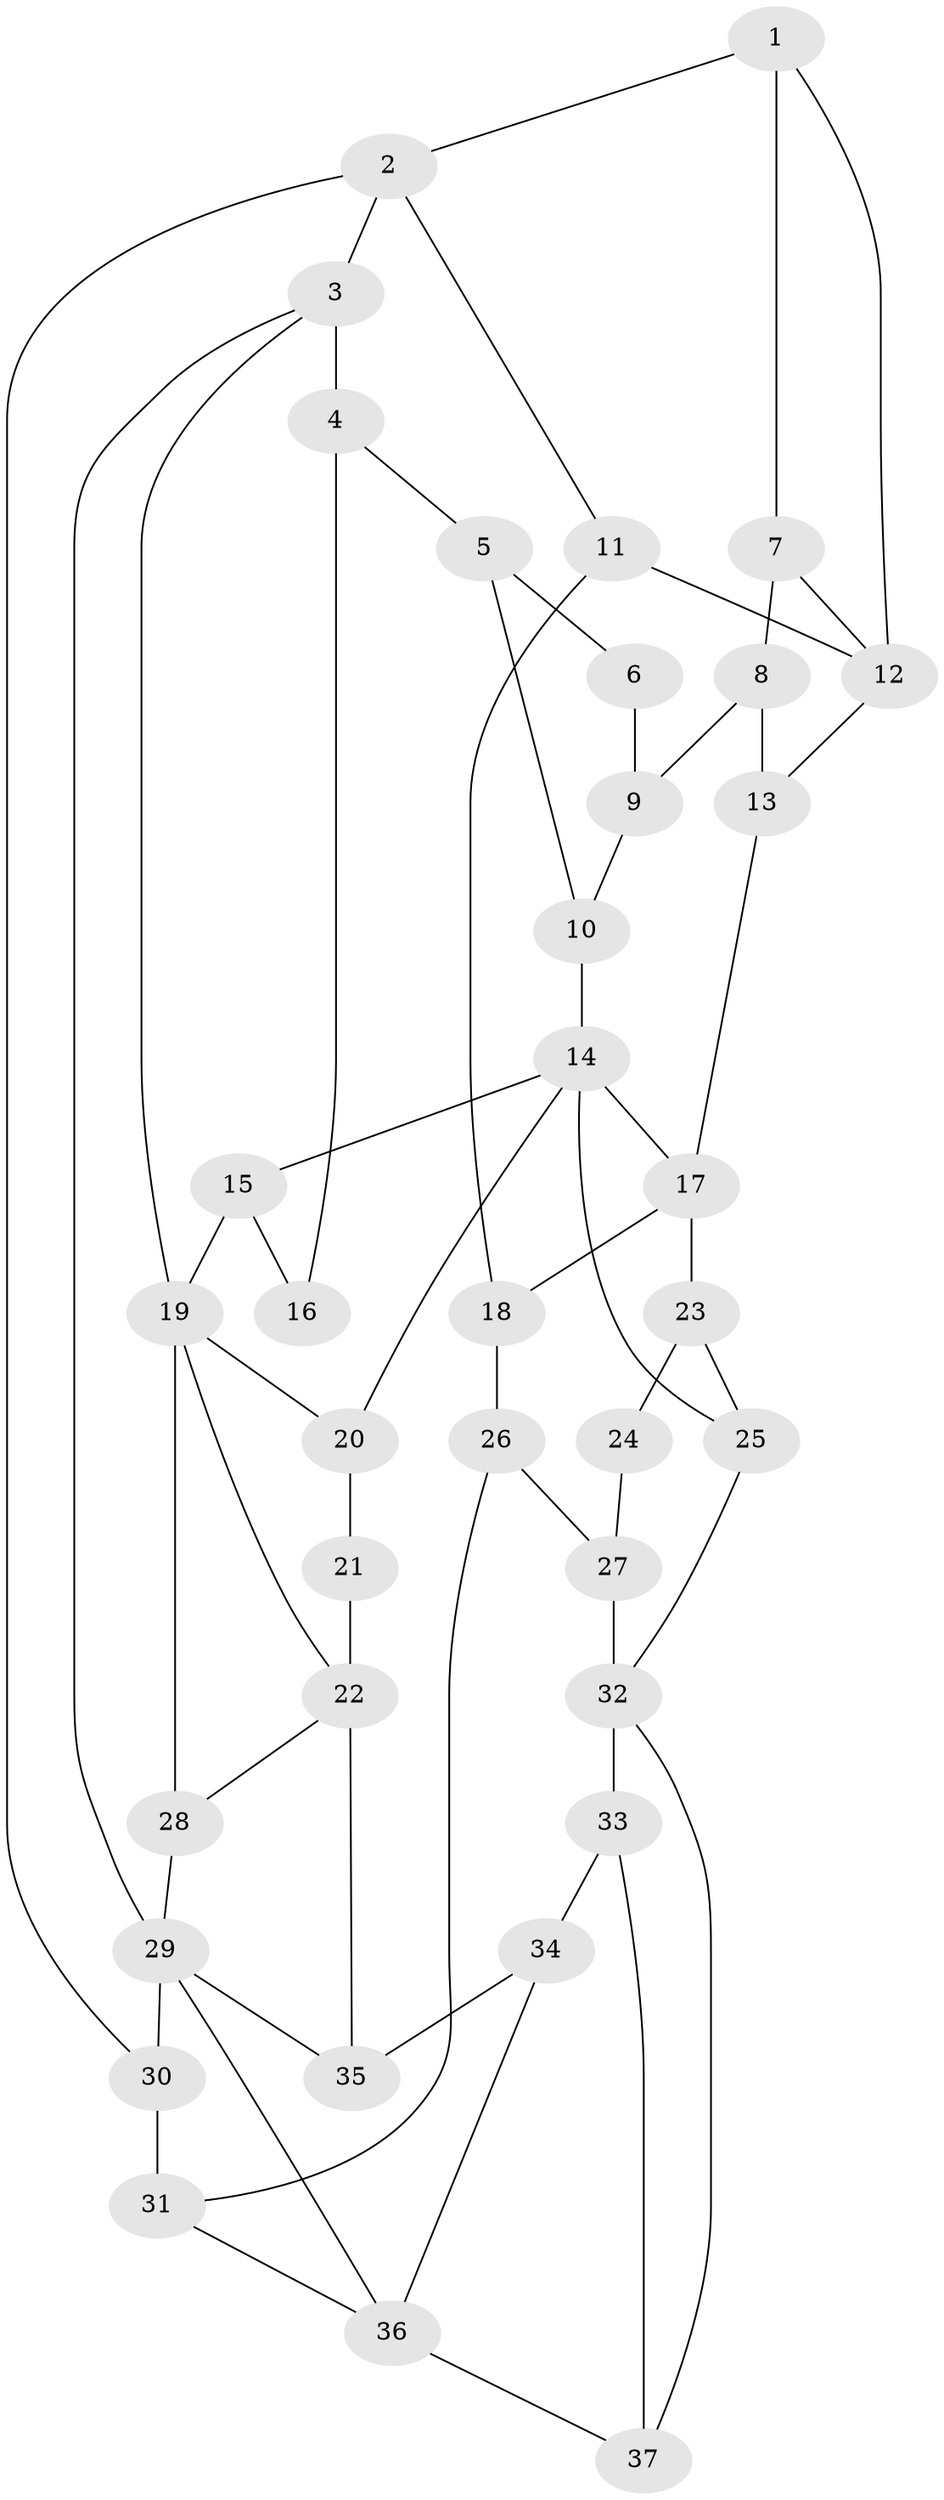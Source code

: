 // original degree distribution, {3: 0.021739130434782608, 6: 0.20652173913043478, 4: 0.22826086956521738, 5: 0.5434782608695652}
// Generated by graph-tools (version 1.1) at 2025/54/03/04/25 22:54:45]
// undirected, 37 vertices, 60 edges
graph export_dot {
  node [color=gray90,style=filled];
  1;
  2;
  3;
  4;
  5;
  6;
  7;
  8;
  9;
  10;
  11;
  12;
  13;
  14;
  15;
  16;
  17;
  18;
  19;
  20;
  21;
  22;
  23;
  24;
  25;
  26;
  27;
  28;
  29;
  30;
  31;
  32;
  33;
  34;
  35;
  36;
  37;
  1 -- 2 [weight=1.0];
  1 -- 7 [weight=1.0];
  1 -- 12 [weight=1.0];
  2 -- 3 [weight=1.0];
  2 -- 11 [weight=1.0];
  2 -- 30 [weight=1.0];
  3 -- 4 [weight=2.0];
  3 -- 19 [weight=1.0];
  3 -- 29 [weight=1.0];
  4 -- 5 [weight=2.0];
  4 -- 16 [weight=2.0];
  5 -- 6 [weight=2.0];
  5 -- 10 [weight=1.0];
  6 -- 9 [weight=1.0];
  7 -- 8 [weight=2.0];
  7 -- 12 [weight=2.0];
  8 -- 9 [weight=2.0];
  8 -- 13 [weight=2.0];
  9 -- 10 [weight=1.0];
  10 -- 14 [weight=2.0];
  11 -- 12 [weight=2.0];
  11 -- 18 [weight=2.0];
  12 -- 13 [weight=1.0];
  13 -- 17 [weight=1.0];
  14 -- 15 [weight=1.0];
  14 -- 17 [weight=1.0];
  14 -- 20 [weight=1.0];
  14 -- 25 [weight=1.0];
  15 -- 16 [weight=1.0];
  15 -- 19 [weight=1.0];
  17 -- 18 [weight=1.0];
  17 -- 23 [weight=1.0];
  18 -- 26 [weight=2.0];
  19 -- 20 [weight=1.0];
  19 -- 22 [weight=1.0];
  19 -- 28 [weight=2.0];
  20 -- 21 [weight=1.0];
  21 -- 22 [weight=2.0];
  22 -- 28 [weight=1.0];
  22 -- 35 [weight=2.0];
  23 -- 24 [weight=4.0];
  23 -- 25 [weight=1.0];
  24 -- 27 [weight=2.0];
  25 -- 32 [weight=1.0];
  26 -- 27 [weight=2.0];
  26 -- 31 [weight=2.0];
  27 -- 32 [weight=1.0];
  28 -- 29 [weight=1.0];
  29 -- 30 [weight=2.0];
  29 -- 35 [weight=1.0];
  29 -- 36 [weight=1.0];
  30 -- 31 [weight=1.0];
  31 -- 36 [weight=1.0];
  32 -- 33 [weight=3.0];
  32 -- 37 [weight=1.0];
  33 -- 34 [weight=2.0];
  33 -- 37 [weight=1.0];
  34 -- 35 [weight=2.0];
  34 -- 36 [weight=1.0];
  36 -- 37 [weight=1.0];
}
